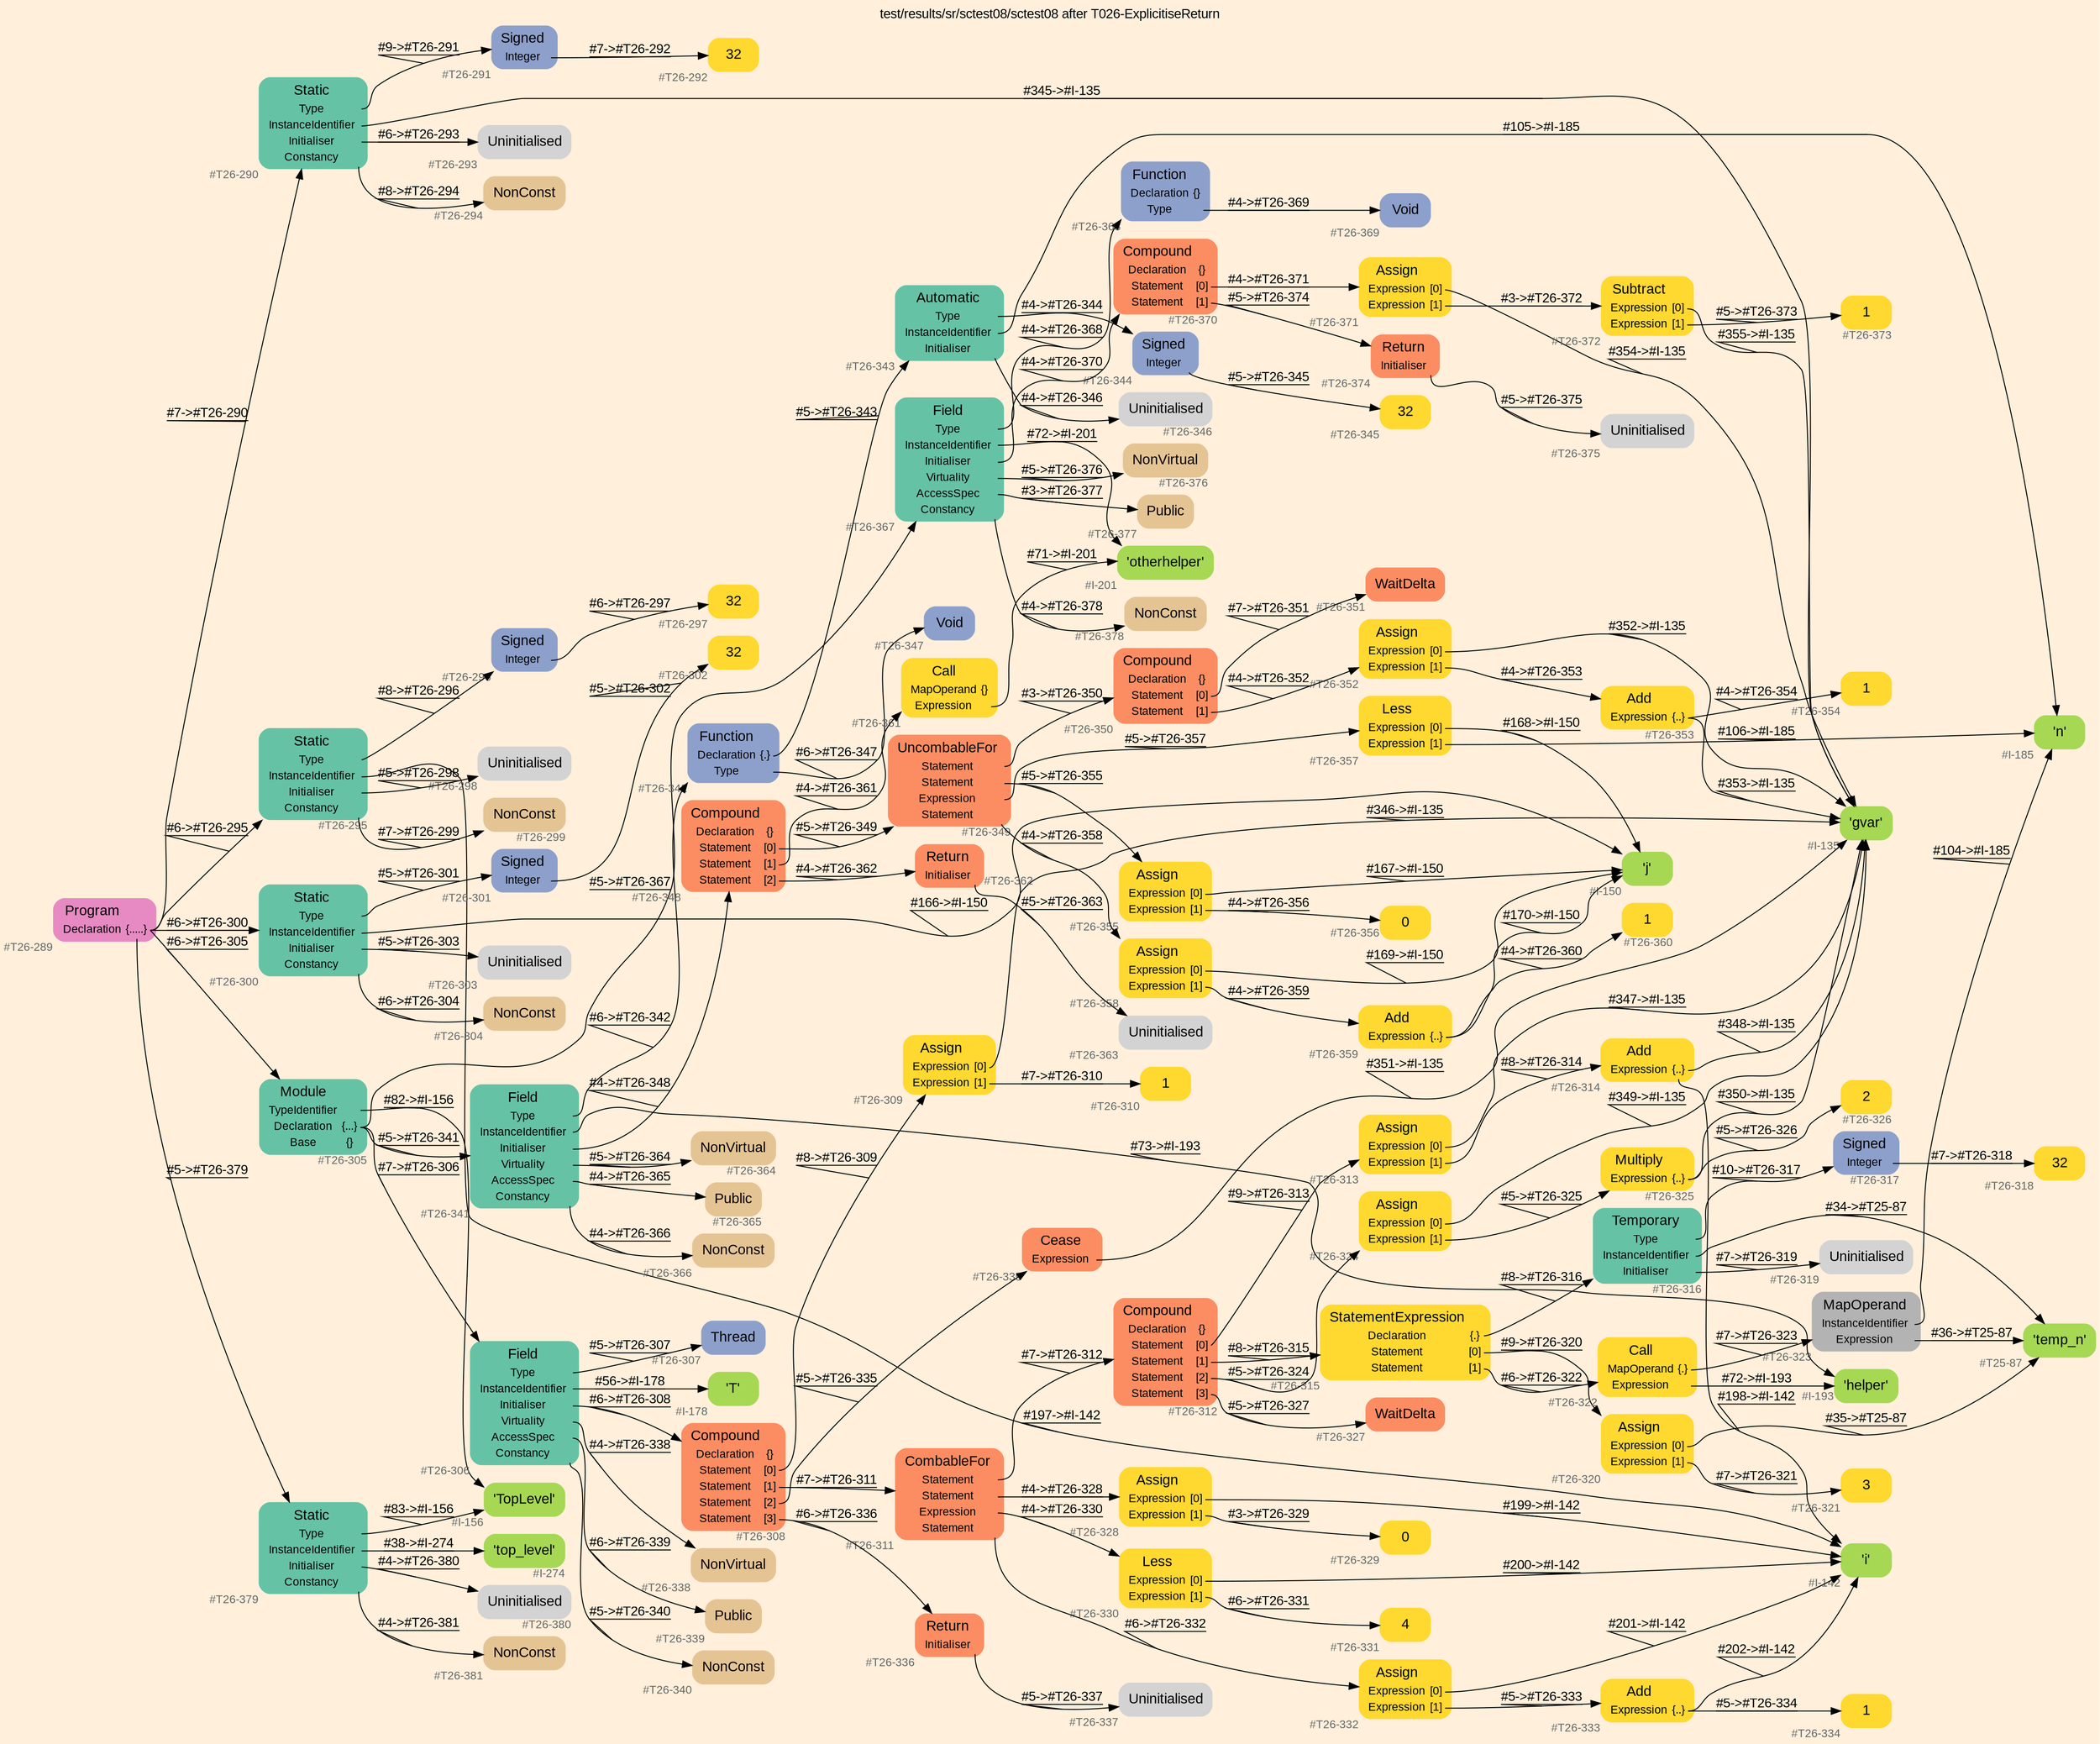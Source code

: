 digraph "test/results/sr/sctest08/sctest08 after T026-ExplicitiseReturn" {
label = "test/results/sr/sctest08/sctest08 after T026-ExplicitiseReturn"
labelloc = t
graph [
    rankdir = "LR"
    ranksep = 0.3
    bgcolor = antiquewhite1
    color = black
    fontcolor = black
    fontname = "Arial"
];
node [
    fontname = "Arial"
];
edge [
    fontname = "Arial"
];

// -------------------- node figure --------------------
// -------- block #T26-289 ----------
"#T26-289" [
    fillcolor = "/set28/4"
    xlabel = "#T26-289"
    fontsize = "12"
    fontcolor = grey40
    shape = "plaintext"
    label = <<TABLE BORDER="0" CELLBORDER="0" CELLSPACING="0">
     <TR><TD><FONT COLOR="black" POINT-SIZE="15">Program</FONT></TD></TR>
     <TR><TD><FONT COLOR="black" POINT-SIZE="12">Declaration</FONT></TD><TD PORT="port0"><FONT COLOR="black" POINT-SIZE="12">{.....}</FONT></TD></TR>
    </TABLE>>
    style = "rounded,filled"
];

// -------- block #T26-290 ----------
"#T26-290" [
    fillcolor = "/set28/1"
    xlabel = "#T26-290"
    fontsize = "12"
    fontcolor = grey40
    shape = "plaintext"
    label = <<TABLE BORDER="0" CELLBORDER="0" CELLSPACING="0">
     <TR><TD><FONT COLOR="black" POINT-SIZE="15">Static</FONT></TD></TR>
     <TR><TD><FONT COLOR="black" POINT-SIZE="12">Type</FONT></TD><TD PORT="port0"></TD></TR>
     <TR><TD><FONT COLOR="black" POINT-SIZE="12">InstanceIdentifier</FONT></TD><TD PORT="port1"></TD></TR>
     <TR><TD><FONT COLOR="black" POINT-SIZE="12">Initialiser</FONT></TD><TD PORT="port2"></TD></TR>
     <TR><TD><FONT COLOR="black" POINT-SIZE="12">Constancy</FONT></TD><TD PORT="port3"></TD></TR>
    </TABLE>>
    style = "rounded,filled"
];

// -------- block #T26-291 ----------
"#T26-291" [
    fillcolor = "/set28/3"
    xlabel = "#T26-291"
    fontsize = "12"
    fontcolor = grey40
    shape = "plaintext"
    label = <<TABLE BORDER="0" CELLBORDER="0" CELLSPACING="0">
     <TR><TD><FONT COLOR="black" POINT-SIZE="15">Signed</FONT></TD></TR>
     <TR><TD><FONT COLOR="black" POINT-SIZE="12">Integer</FONT></TD><TD PORT="port0"></TD></TR>
    </TABLE>>
    style = "rounded,filled"
];

// -------- block #T26-292 ----------
"#T26-292" [
    fillcolor = "/set28/6"
    xlabel = "#T26-292"
    fontsize = "12"
    fontcolor = grey40
    shape = "plaintext"
    label = <<TABLE BORDER="0" CELLBORDER="0" CELLSPACING="0">
     <TR><TD><FONT COLOR="black" POINT-SIZE="15">32</FONT></TD></TR>
    </TABLE>>
    style = "rounded,filled"
];

// -------- block #I-135 ----------
"#I-135" [
    fillcolor = "/set28/5"
    xlabel = "#I-135"
    fontsize = "12"
    fontcolor = grey40
    shape = "plaintext"
    label = <<TABLE BORDER="0" CELLBORDER="0" CELLSPACING="0">
     <TR><TD><FONT COLOR="black" POINT-SIZE="15">'gvar'</FONT></TD></TR>
    </TABLE>>
    style = "rounded,filled"
];

// -------- block #T26-293 ----------
"#T26-293" [
    xlabel = "#T26-293"
    fontsize = "12"
    fontcolor = grey40
    shape = "plaintext"
    label = <<TABLE BORDER="0" CELLBORDER="0" CELLSPACING="0">
     <TR><TD><FONT COLOR="black" POINT-SIZE="15">Uninitialised</FONT></TD></TR>
    </TABLE>>
    style = "rounded,filled"
];

// -------- block #T26-294 ----------
"#T26-294" [
    fillcolor = "/set28/7"
    xlabel = "#T26-294"
    fontsize = "12"
    fontcolor = grey40
    shape = "plaintext"
    label = <<TABLE BORDER="0" CELLBORDER="0" CELLSPACING="0">
     <TR><TD><FONT COLOR="black" POINT-SIZE="15">NonConst</FONT></TD></TR>
    </TABLE>>
    style = "rounded,filled"
];

// -------- block #T26-295 ----------
"#T26-295" [
    fillcolor = "/set28/1"
    xlabel = "#T26-295"
    fontsize = "12"
    fontcolor = grey40
    shape = "plaintext"
    label = <<TABLE BORDER="0" CELLBORDER="0" CELLSPACING="0">
     <TR><TD><FONT COLOR="black" POINT-SIZE="15">Static</FONT></TD></TR>
     <TR><TD><FONT COLOR="black" POINT-SIZE="12">Type</FONT></TD><TD PORT="port0"></TD></TR>
     <TR><TD><FONT COLOR="black" POINT-SIZE="12">InstanceIdentifier</FONT></TD><TD PORT="port1"></TD></TR>
     <TR><TD><FONT COLOR="black" POINT-SIZE="12">Initialiser</FONT></TD><TD PORT="port2"></TD></TR>
     <TR><TD><FONT COLOR="black" POINT-SIZE="12">Constancy</FONT></TD><TD PORT="port3"></TD></TR>
    </TABLE>>
    style = "rounded,filled"
];

// -------- block #T26-296 ----------
"#T26-296" [
    fillcolor = "/set28/3"
    xlabel = "#T26-296"
    fontsize = "12"
    fontcolor = grey40
    shape = "plaintext"
    label = <<TABLE BORDER="0" CELLBORDER="0" CELLSPACING="0">
     <TR><TD><FONT COLOR="black" POINT-SIZE="15">Signed</FONT></TD></TR>
     <TR><TD><FONT COLOR="black" POINT-SIZE="12">Integer</FONT></TD><TD PORT="port0"></TD></TR>
    </TABLE>>
    style = "rounded,filled"
];

// -------- block #T26-297 ----------
"#T26-297" [
    fillcolor = "/set28/6"
    xlabel = "#T26-297"
    fontsize = "12"
    fontcolor = grey40
    shape = "plaintext"
    label = <<TABLE BORDER="0" CELLBORDER="0" CELLSPACING="0">
     <TR><TD><FONT COLOR="black" POINT-SIZE="15">32</FONT></TD></TR>
    </TABLE>>
    style = "rounded,filled"
];

// -------- block #I-142 ----------
"#I-142" [
    fillcolor = "/set28/5"
    xlabel = "#I-142"
    fontsize = "12"
    fontcolor = grey40
    shape = "plaintext"
    label = <<TABLE BORDER="0" CELLBORDER="0" CELLSPACING="0">
     <TR><TD><FONT COLOR="black" POINT-SIZE="15">'i'</FONT></TD></TR>
    </TABLE>>
    style = "rounded,filled"
];

// -------- block #T26-298 ----------
"#T26-298" [
    xlabel = "#T26-298"
    fontsize = "12"
    fontcolor = grey40
    shape = "plaintext"
    label = <<TABLE BORDER="0" CELLBORDER="0" CELLSPACING="0">
     <TR><TD><FONT COLOR="black" POINT-SIZE="15">Uninitialised</FONT></TD></TR>
    </TABLE>>
    style = "rounded,filled"
];

// -------- block #T26-299 ----------
"#T26-299" [
    fillcolor = "/set28/7"
    xlabel = "#T26-299"
    fontsize = "12"
    fontcolor = grey40
    shape = "plaintext"
    label = <<TABLE BORDER="0" CELLBORDER="0" CELLSPACING="0">
     <TR><TD><FONT COLOR="black" POINT-SIZE="15">NonConst</FONT></TD></TR>
    </TABLE>>
    style = "rounded,filled"
];

// -------- block #T26-300 ----------
"#T26-300" [
    fillcolor = "/set28/1"
    xlabel = "#T26-300"
    fontsize = "12"
    fontcolor = grey40
    shape = "plaintext"
    label = <<TABLE BORDER="0" CELLBORDER="0" CELLSPACING="0">
     <TR><TD><FONT COLOR="black" POINT-SIZE="15">Static</FONT></TD></TR>
     <TR><TD><FONT COLOR="black" POINT-SIZE="12">Type</FONT></TD><TD PORT="port0"></TD></TR>
     <TR><TD><FONT COLOR="black" POINT-SIZE="12">InstanceIdentifier</FONT></TD><TD PORT="port1"></TD></TR>
     <TR><TD><FONT COLOR="black" POINT-SIZE="12">Initialiser</FONT></TD><TD PORT="port2"></TD></TR>
     <TR><TD><FONT COLOR="black" POINT-SIZE="12">Constancy</FONT></TD><TD PORT="port3"></TD></TR>
    </TABLE>>
    style = "rounded,filled"
];

// -------- block #T26-301 ----------
"#T26-301" [
    fillcolor = "/set28/3"
    xlabel = "#T26-301"
    fontsize = "12"
    fontcolor = grey40
    shape = "plaintext"
    label = <<TABLE BORDER="0" CELLBORDER="0" CELLSPACING="0">
     <TR><TD><FONT COLOR="black" POINT-SIZE="15">Signed</FONT></TD></TR>
     <TR><TD><FONT COLOR="black" POINT-SIZE="12">Integer</FONT></TD><TD PORT="port0"></TD></TR>
    </TABLE>>
    style = "rounded,filled"
];

// -------- block #T26-302 ----------
"#T26-302" [
    fillcolor = "/set28/6"
    xlabel = "#T26-302"
    fontsize = "12"
    fontcolor = grey40
    shape = "plaintext"
    label = <<TABLE BORDER="0" CELLBORDER="0" CELLSPACING="0">
     <TR><TD><FONT COLOR="black" POINT-SIZE="15">32</FONT></TD></TR>
    </TABLE>>
    style = "rounded,filled"
];

// -------- block #I-150 ----------
"#I-150" [
    fillcolor = "/set28/5"
    xlabel = "#I-150"
    fontsize = "12"
    fontcolor = grey40
    shape = "plaintext"
    label = <<TABLE BORDER="0" CELLBORDER="0" CELLSPACING="0">
     <TR><TD><FONT COLOR="black" POINT-SIZE="15">'j'</FONT></TD></TR>
    </TABLE>>
    style = "rounded,filled"
];

// -------- block #T26-303 ----------
"#T26-303" [
    xlabel = "#T26-303"
    fontsize = "12"
    fontcolor = grey40
    shape = "plaintext"
    label = <<TABLE BORDER="0" CELLBORDER="0" CELLSPACING="0">
     <TR><TD><FONT COLOR="black" POINT-SIZE="15">Uninitialised</FONT></TD></TR>
    </TABLE>>
    style = "rounded,filled"
];

// -------- block #T26-304 ----------
"#T26-304" [
    fillcolor = "/set28/7"
    xlabel = "#T26-304"
    fontsize = "12"
    fontcolor = grey40
    shape = "plaintext"
    label = <<TABLE BORDER="0" CELLBORDER="0" CELLSPACING="0">
     <TR><TD><FONT COLOR="black" POINT-SIZE="15">NonConst</FONT></TD></TR>
    </TABLE>>
    style = "rounded,filled"
];

// -------- block #T26-305 ----------
"#T26-305" [
    fillcolor = "/set28/1"
    xlabel = "#T26-305"
    fontsize = "12"
    fontcolor = grey40
    shape = "plaintext"
    label = <<TABLE BORDER="0" CELLBORDER="0" CELLSPACING="0">
     <TR><TD><FONT COLOR="black" POINT-SIZE="15">Module</FONT></TD></TR>
     <TR><TD><FONT COLOR="black" POINT-SIZE="12">TypeIdentifier</FONT></TD><TD PORT="port0"></TD></TR>
     <TR><TD><FONT COLOR="black" POINT-SIZE="12">Declaration</FONT></TD><TD PORT="port1"><FONT COLOR="black" POINT-SIZE="12">{...}</FONT></TD></TR>
     <TR><TD><FONT COLOR="black" POINT-SIZE="12">Base</FONT></TD><TD PORT="port2"><FONT COLOR="black" POINT-SIZE="12">{}</FONT></TD></TR>
    </TABLE>>
    style = "rounded,filled"
];

// -------- block #I-156 ----------
"#I-156" [
    fillcolor = "/set28/5"
    xlabel = "#I-156"
    fontsize = "12"
    fontcolor = grey40
    shape = "plaintext"
    label = <<TABLE BORDER="0" CELLBORDER="0" CELLSPACING="0">
     <TR><TD><FONT COLOR="black" POINT-SIZE="15">'TopLevel'</FONT></TD></TR>
    </TABLE>>
    style = "rounded,filled"
];

// -------- block #T26-306 ----------
"#T26-306" [
    fillcolor = "/set28/1"
    xlabel = "#T26-306"
    fontsize = "12"
    fontcolor = grey40
    shape = "plaintext"
    label = <<TABLE BORDER="0" CELLBORDER="0" CELLSPACING="0">
     <TR><TD><FONT COLOR="black" POINT-SIZE="15">Field</FONT></TD></TR>
     <TR><TD><FONT COLOR="black" POINT-SIZE="12">Type</FONT></TD><TD PORT="port0"></TD></TR>
     <TR><TD><FONT COLOR="black" POINT-SIZE="12">InstanceIdentifier</FONT></TD><TD PORT="port1"></TD></TR>
     <TR><TD><FONT COLOR="black" POINT-SIZE="12">Initialiser</FONT></TD><TD PORT="port2"></TD></TR>
     <TR><TD><FONT COLOR="black" POINT-SIZE="12">Virtuality</FONT></TD><TD PORT="port3"></TD></TR>
     <TR><TD><FONT COLOR="black" POINT-SIZE="12">AccessSpec</FONT></TD><TD PORT="port4"></TD></TR>
     <TR><TD><FONT COLOR="black" POINT-SIZE="12">Constancy</FONT></TD><TD PORT="port5"></TD></TR>
    </TABLE>>
    style = "rounded,filled"
];

// -------- block #T26-307 ----------
"#T26-307" [
    fillcolor = "/set28/3"
    xlabel = "#T26-307"
    fontsize = "12"
    fontcolor = grey40
    shape = "plaintext"
    label = <<TABLE BORDER="0" CELLBORDER="0" CELLSPACING="0">
     <TR><TD><FONT COLOR="black" POINT-SIZE="15">Thread</FONT></TD></TR>
    </TABLE>>
    style = "rounded,filled"
];

// -------- block #I-178 ----------
"#I-178" [
    fillcolor = "/set28/5"
    xlabel = "#I-178"
    fontsize = "12"
    fontcolor = grey40
    shape = "plaintext"
    label = <<TABLE BORDER="0" CELLBORDER="0" CELLSPACING="0">
     <TR><TD><FONT COLOR="black" POINT-SIZE="15">'T'</FONT></TD></TR>
    </TABLE>>
    style = "rounded,filled"
];

// -------- block #T26-308 ----------
"#T26-308" [
    fillcolor = "/set28/2"
    xlabel = "#T26-308"
    fontsize = "12"
    fontcolor = grey40
    shape = "plaintext"
    label = <<TABLE BORDER="0" CELLBORDER="0" CELLSPACING="0">
     <TR><TD><FONT COLOR="black" POINT-SIZE="15">Compound</FONT></TD></TR>
     <TR><TD><FONT COLOR="black" POINT-SIZE="12">Declaration</FONT></TD><TD PORT="port0"><FONT COLOR="black" POINT-SIZE="12">{}</FONT></TD></TR>
     <TR><TD><FONT COLOR="black" POINT-SIZE="12">Statement</FONT></TD><TD PORT="port1"><FONT COLOR="black" POINT-SIZE="12">[0]</FONT></TD></TR>
     <TR><TD><FONT COLOR="black" POINT-SIZE="12">Statement</FONT></TD><TD PORT="port2"><FONT COLOR="black" POINT-SIZE="12">[1]</FONT></TD></TR>
     <TR><TD><FONT COLOR="black" POINT-SIZE="12">Statement</FONT></TD><TD PORT="port3"><FONT COLOR="black" POINT-SIZE="12">[2]</FONT></TD></TR>
     <TR><TD><FONT COLOR="black" POINT-SIZE="12">Statement</FONT></TD><TD PORT="port4"><FONT COLOR="black" POINT-SIZE="12">[3]</FONT></TD></TR>
    </TABLE>>
    style = "rounded,filled"
];

// -------- block #T26-309 ----------
"#T26-309" [
    fillcolor = "/set28/6"
    xlabel = "#T26-309"
    fontsize = "12"
    fontcolor = grey40
    shape = "plaintext"
    label = <<TABLE BORDER="0" CELLBORDER="0" CELLSPACING="0">
     <TR><TD><FONT COLOR="black" POINT-SIZE="15">Assign</FONT></TD></TR>
     <TR><TD><FONT COLOR="black" POINT-SIZE="12">Expression</FONT></TD><TD PORT="port0"><FONT COLOR="black" POINT-SIZE="12">[0]</FONT></TD></TR>
     <TR><TD><FONT COLOR="black" POINT-SIZE="12">Expression</FONT></TD><TD PORT="port1"><FONT COLOR="black" POINT-SIZE="12">[1]</FONT></TD></TR>
    </TABLE>>
    style = "rounded,filled"
];

// -------- block #T26-310 ----------
"#T26-310" [
    fillcolor = "/set28/6"
    xlabel = "#T26-310"
    fontsize = "12"
    fontcolor = grey40
    shape = "plaintext"
    label = <<TABLE BORDER="0" CELLBORDER="0" CELLSPACING="0">
     <TR><TD><FONT COLOR="black" POINT-SIZE="15">1</FONT></TD></TR>
    </TABLE>>
    style = "rounded,filled"
];

// -------- block #T26-311 ----------
"#T26-311" [
    fillcolor = "/set28/2"
    xlabel = "#T26-311"
    fontsize = "12"
    fontcolor = grey40
    shape = "plaintext"
    label = <<TABLE BORDER="0" CELLBORDER="0" CELLSPACING="0">
     <TR><TD><FONT COLOR="black" POINT-SIZE="15">CombableFor</FONT></TD></TR>
     <TR><TD><FONT COLOR="black" POINT-SIZE="12">Statement</FONT></TD><TD PORT="port0"></TD></TR>
     <TR><TD><FONT COLOR="black" POINT-SIZE="12">Statement</FONT></TD><TD PORT="port1"></TD></TR>
     <TR><TD><FONT COLOR="black" POINT-SIZE="12">Expression</FONT></TD><TD PORT="port2"></TD></TR>
     <TR><TD><FONT COLOR="black" POINT-SIZE="12">Statement</FONT></TD><TD PORT="port3"></TD></TR>
    </TABLE>>
    style = "rounded,filled"
];

// -------- block #T26-312 ----------
"#T26-312" [
    fillcolor = "/set28/2"
    xlabel = "#T26-312"
    fontsize = "12"
    fontcolor = grey40
    shape = "plaintext"
    label = <<TABLE BORDER="0" CELLBORDER="0" CELLSPACING="0">
     <TR><TD><FONT COLOR="black" POINT-SIZE="15">Compound</FONT></TD></TR>
     <TR><TD><FONT COLOR="black" POINT-SIZE="12">Declaration</FONT></TD><TD PORT="port0"><FONT COLOR="black" POINT-SIZE="12">{}</FONT></TD></TR>
     <TR><TD><FONT COLOR="black" POINT-SIZE="12">Statement</FONT></TD><TD PORT="port1"><FONT COLOR="black" POINT-SIZE="12">[0]</FONT></TD></TR>
     <TR><TD><FONT COLOR="black" POINT-SIZE="12">Statement</FONT></TD><TD PORT="port2"><FONT COLOR="black" POINT-SIZE="12">[1]</FONT></TD></TR>
     <TR><TD><FONT COLOR="black" POINT-SIZE="12">Statement</FONT></TD><TD PORT="port3"><FONT COLOR="black" POINT-SIZE="12">[2]</FONT></TD></TR>
     <TR><TD><FONT COLOR="black" POINT-SIZE="12">Statement</FONT></TD><TD PORT="port4"><FONT COLOR="black" POINT-SIZE="12">[3]</FONT></TD></TR>
    </TABLE>>
    style = "rounded,filled"
];

// -------- block #T26-313 ----------
"#T26-313" [
    fillcolor = "/set28/6"
    xlabel = "#T26-313"
    fontsize = "12"
    fontcolor = grey40
    shape = "plaintext"
    label = <<TABLE BORDER="0" CELLBORDER="0" CELLSPACING="0">
     <TR><TD><FONT COLOR="black" POINT-SIZE="15">Assign</FONT></TD></TR>
     <TR><TD><FONT COLOR="black" POINT-SIZE="12">Expression</FONT></TD><TD PORT="port0"><FONT COLOR="black" POINT-SIZE="12">[0]</FONT></TD></TR>
     <TR><TD><FONT COLOR="black" POINT-SIZE="12">Expression</FONT></TD><TD PORT="port1"><FONT COLOR="black" POINT-SIZE="12">[1]</FONT></TD></TR>
    </TABLE>>
    style = "rounded,filled"
];

// -------- block #T26-314 ----------
"#T26-314" [
    fillcolor = "/set28/6"
    xlabel = "#T26-314"
    fontsize = "12"
    fontcolor = grey40
    shape = "plaintext"
    label = <<TABLE BORDER="0" CELLBORDER="0" CELLSPACING="0">
     <TR><TD><FONT COLOR="black" POINT-SIZE="15">Add</FONT></TD></TR>
     <TR><TD><FONT COLOR="black" POINT-SIZE="12">Expression</FONT></TD><TD PORT="port0"><FONT COLOR="black" POINT-SIZE="12">{..}</FONT></TD></TR>
    </TABLE>>
    style = "rounded,filled"
];

// -------- block #T26-315 ----------
"#T26-315" [
    fillcolor = "/set28/6"
    xlabel = "#T26-315"
    fontsize = "12"
    fontcolor = grey40
    shape = "plaintext"
    label = <<TABLE BORDER="0" CELLBORDER="0" CELLSPACING="0">
     <TR><TD><FONT COLOR="black" POINT-SIZE="15">StatementExpression</FONT></TD></TR>
     <TR><TD><FONT COLOR="black" POINT-SIZE="12">Declaration</FONT></TD><TD PORT="port0"><FONT COLOR="black" POINT-SIZE="12">{.}</FONT></TD></TR>
     <TR><TD><FONT COLOR="black" POINT-SIZE="12">Statement</FONT></TD><TD PORT="port1"><FONT COLOR="black" POINT-SIZE="12">[0]</FONT></TD></TR>
     <TR><TD><FONT COLOR="black" POINT-SIZE="12">Statement</FONT></TD><TD PORT="port2"><FONT COLOR="black" POINT-SIZE="12">[1]</FONT></TD></TR>
    </TABLE>>
    style = "rounded,filled"
];

// -------- block #T26-316 ----------
"#T26-316" [
    fillcolor = "/set28/1"
    xlabel = "#T26-316"
    fontsize = "12"
    fontcolor = grey40
    shape = "plaintext"
    label = <<TABLE BORDER="0" CELLBORDER="0" CELLSPACING="0">
     <TR><TD><FONT COLOR="black" POINT-SIZE="15">Temporary</FONT></TD></TR>
     <TR><TD><FONT COLOR="black" POINT-SIZE="12">Type</FONT></TD><TD PORT="port0"></TD></TR>
     <TR><TD><FONT COLOR="black" POINT-SIZE="12">InstanceIdentifier</FONT></TD><TD PORT="port1"></TD></TR>
     <TR><TD><FONT COLOR="black" POINT-SIZE="12">Initialiser</FONT></TD><TD PORT="port2"></TD></TR>
    </TABLE>>
    style = "rounded,filled"
];

// -------- block #T26-317 ----------
"#T26-317" [
    fillcolor = "/set28/3"
    xlabel = "#T26-317"
    fontsize = "12"
    fontcolor = grey40
    shape = "plaintext"
    label = <<TABLE BORDER="0" CELLBORDER="0" CELLSPACING="0">
     <TR><TD><FONT COLOR="black" POINT-SIZE="15">Signed</FONT></TD></TR>
     <TR><TD><FONT COLOR="black" POINT-SIZE="12">Integer</FONT></TD><TD PORT="port0"></TD></TR>
    </TABLE>>
    style = "rounded,filled"
];

// -------- block #T26-318 ----------
"#T26-318" [
    fillcolor = "/set28/6"
    xlabel = "#T26-318"
    fontsize = "12"
    fontcolor = grey40
    shape = "plaintext"
    label = <<TABLE BORDER="0" CELLBORDER="0" CELLSPACING="0">
     <TR><TD><FONT COLOR="black" POINT-SIZE="15">32</FONT></TD></TR>
    </TABLE>>
    style = "rounded,filled"
];

// -------- block #T25-87 ----------
"#T25-87" [
    fillcolor = "/set28/5"
    xlabel = "#T25-87"
    fontsize = "12"
    fontcolor = grey40
    shape = "plaintext"
    label = <<TABLE BORDER="0" CELLBORDER="0" CELLSPACING="0">
     <TR><TD><FONT COLOR="black" POINT-SIZE="15">'temp_n'</FONT></TD></TR>
    </TABLE>>
    style = "rounded,filled"
];

// -------- block #T26-319 ----------
"#T26-319" [
    xlabel = "#T26-319"
    fontsize = "12"
    fontcolor = grey40
    shape = "plaintext"
    label = <<TABLE BORDER="0" CELLBORDER="0" CELLSPACING="0">
     <TR><TD><FONT COLOR="black" POINT-SIZE="15">Uninitialised</FONT></TD></TR>
    </TABLE>>
    style = "rounded,filled"
];

// -------- block #T26-320 ----------
"#T26-320" [
    fillcolor = "/set28/6"
    xlabel = "#T26-320"
    fontsize = "12"
    fontcolor = grey40
    shape = "plaintext"
    label = <<TABLE BORDER="0" CELLBORDER="0" CELLSPACING="0">
     <TR><TD><FONT COLOR="black" POINT-SIZE="15">Assign</FONT></TD></TR>
     <TR><TD><FONT COLOR="black" POINT-SIZE="12">Expression</FONT></TD><TD PORT="port0"><FONT COLOR="black" POINT-SIZE="12">[0]</FONT></TD></TR>
     <TR><TD><FONT COLOR="black" POINT-SIZE="12">Expression</FONT></TD><TD PORT="port1"><FONT COLOR="black" POINT-SIZE="12">[1]</FONT></TD></TR>
    </TABLE>>
    style = "rounded,filled"
];

// -------- block #T26-321 ----------
"#T26-321" [
    fillcolor = "/set28/6"
    xlabel = "#T26-321"
    fontsize = "12"
    fontcolor = grey40
    shape = "plaintext"
    label = <<TABLE BORDER="0" CELLBORDER="0" CELLSPACING="0">
     <TR><TD><FONT COLOR="black" POINT-SIZE="15">3</FONT></TD></TR>
    </TABLE>>
    style = "rounded,filled"
];

// -------- block #T26-322 ----------
"#T26-322" [
    fillcolor = "/set28/6"
    xlabel = "#T26-322"
    fontsize = "12"
    fontcolor = grey40
    shape = "plaintext"
    label = <<TABLE BORDER="0" CELLBORDER="0" CELLSPACING="0">
     <TR><TD><FONT COLOR="black" POINT-SIZE="15">Call</FONT></TD></TR>
     <TR><TD><FONT COLOR="black" POINT-SIZE="12">MapOperand</FONT></TD><TD PORT="port0"><FONT COLOR="black" POINT-SIZE="12">{.}</FONT></TD></TR>
     <TR><TD><FONT COLOR="black" POINT-SIZE="12">Expression</FONT></TD><TD PORT="port1"></TD></TR>
    </TABLE>>
    style = "rounded,filled"
];

// -------- block #T26-323 ----------
"#T26-323" [
    fillcolor = "/set28/8"
    xlabel = "#T26-323"
    fontsize = "12"
    fontcolor = grey40
    shape = "plaintext"
    label = <<TABLE BORDER="0" CELLBORDER="0" CELLSPACING="0">
     <TR><TD><FONT COLOR="black" POINT-SIZE="15">MapOperand</FONT></TD></TR>
     <TR><TD><FONT COLOR="black" POINT-SIZE="12">InstanceIdentifier</FONT></TD><TD PORT="port0"></TD></TR>
     <TR><TD><FONT COLOR="black" POINT-SIZE="12">Expression</FONT></TD><TD PORT="port1"></TD></TR>
    </TABLE>>
    style = "rounded,filled"
];

// -------- block #I-185 ----------
"#I-185" [
    fillcolor = "/set28/5"
    xlabel = "#I-185"
    fontsize = "12"
    fontcolor = grey40
    shape = "plaintext"
    label = <<TABLE BORDER="0" CELLBORDER="0" CELLSPACING="0">
     <TR><TD><FONT COLOR="black" POINT-SIZE="15">'n'</FONT></TD></TR>
    </TABLE>>
    style = "rounded,filled"
];

// -------- block #I-193 ----------
"#I-193" [
    fillcolor = "/set28/5"
    xlabel = "#I-193"
    fontsize = "12"
    fontcolor = grey40
    shape = "plaintext"
    label = <<TABLE BORDER="0" CELLBORDER="0" CELLSPACING="0">
     <TR><TD><FONT COLOR="black" POINT-SIZE="15">'helper'</FONT></TD></TR>
    </TABLE>>
    style = "rounded,filled"
];

// -------- block #T26-324 ----------
"#T26-324" [
    fillcolor = "/set28/6"
    xlabel = "#T26-324"
    fontsize = "12"
    fontcolor = grey40
    shape = "plaintext"
    label = <<TABLE BORDER="0" CELLBORDER="0" CELLSPACING="0">
     <TR><TD><FONT COLOR="black" POINT-SIZE="15">Assign</FONT></TD></TR>
     <TR><TD><FONT COLOR="black" POINT-SIZE="12">Expression</FONT></TD><TD PORT="port0"><FONT COLOR="black" POINT-SIZE="12">[0]</FONT></TD></TR>
     <TR><TD><FONT COLOR="black" POINT-SIZE="12">Expression</FONT></TD><TD PORT="port1"><FONT COLOR="black" POINT-SIZE="12">[1]</FONT></TD></TR>
    </TABLE>>
    style = "rounded,filled"
];

// -------- block #T26-325 ----------
"#T26-325" [
    fillcolor = "/set28/6"
    xlabel = "#T26-325"
    fontsize = "12"
    fontcolor = grey40
    shape = "plaintext"
    label = <<TABLE BORDER="0" CELLBORDER="0" CELLSPACING="0">
     <TR><TD><FONT COLOR="black" POINT-SIZE="15">Multiply</FONT></TD></TR>
     <TR><TD><FONT COLOR="black" POINT-SIZE="12">Expression</FONT></TD><TD PORT="port0"><FONT COLOR="black" POINT-SIZE="12">{..}</FONT></TD></TR>
    </TABLE>>
    style = "rounded,filled"
];

// -------- block #T26-326 ----------
"#T26-326" [
    fillcolor = "/set28/6"
    xlabel = "#T26-326"
    fontsize = "12"
    fontcolor = grey40
    shape = "plaintext"
    label = <<TABLE BORDER="0" CELLBORDER="0" CELLSPACING="0">
     <TR><TD><FONT COLOR="black" POINT-SIZE="15">2</FONT></TD></TR>
    </TABLE>>
    style = "rounded,filled"
];

// -------- block #T26-327 ----------
"#T26-327" [
    fillcolor = "/set28/2"
    xlabel = "#T26-327"
    fontsize = "12"
    fontcolor = grey40
    shape = "plaintext"
    label = <<TABLE BORDER="0" CELLBORDER="0" CELLSPACING="0">
     <TR><TD><FONT COLOR="black" POINT-SIZE="15">WaitDelta</FONT></TD></TR>
    </TABLE>>
    style = "rounded,filled"
];

// -------- block #T26-328 ----------
"#T26-328" [
    fillcolor = "/set28/6"
    xlabel = "#T26-328"
    fontsize = "12"
    fontcolor = grey40
    shape = "plaintext"
    label = <<TABLE BORDER="0" CELLBORDER="0" CELLSPACING="0">
     <TR><TD><FONT COLOR="black" POINT-SIZE="15">Assign</FONT></TD></TR>
     <TR><TD><FONT COLOR="black" POINT-SIZE="12">Expression</FONT></TD><TD PORT="port0"><FONT COLOR="black" POINT-SIZE="12">[0]</FONT></TD></TR>
     <TR><TD><FONT COLOR="black" POINT-SIZE="12">Expression</FONT></TD><TD PORT="port1"><FONT COLOR="black" POINT-SIZE="12">[1]</FONT></TD></TR>
    </TABLE>>
    style = "rounded,filled"
];

// -------- block #T26-329 ----------
"#T26-329" [
    fillcolor = "/set28/6"
    xlabel = "#T26-329"
    fontsize = "12"
    fontcolor = grey40
    shape = "plaintext"
    label = <<TABLE BORDER="0" CELLBORDER="0" CELLSPACING="0">
     <TR><TD><FONT COLOR="black" POINT-SIZE="15">0</FONT></TD></TR>
    </TABLE>>
    style = "rounded,filled"
];

// -------- block #T26-330 ----------
"#T26-330" [
    fillcolor = "/set28/6"
    xlabel = "#T26-330"
    fontsize = "12"
    fontcolor = grey40
    shape = "plaintext"
    label = <<TABLE BORDER="0" CELLBORDER="0" CELLSPACING="0">
     <TR><TD><FONT COLOR="black" POINT-SIZE="15">Less</FONT></TD></TR>
     <TR><TD><FONT COLOR="black" POINT-SIZE="12">Expression</FONT></TD><TD PORT="port0"><FONT COLOR="black" POINT-SIZE="12">[0]</FONT></TD></TR>
     <TR><TD><FONT COLOR="black" POINT-SIZE="12">Expression</FONT></TD><TD PORT="port1"><FONT COLOR="black" POINT-SIZE="12">[1]</FONT></TD></TR>
    </TABLE>>
    style = "rounded,filled"
];

// -------- block #T26-331 ----------
"#T26-331" [
    fillcolor = "/set28/6"
    xlabel = "#T26-331"
    fontsize = "12"
    fontcolor = grey40
    shape = "plaintext"
    label = <<TABLE BORDER="0" CELLBORDER="0" CELLSPACING="0">
     <TR><TD><FONT COLOR="black" POINT-SIZE="15">4</FONT></TD></TR>
    </TABLE>>
    style = "rounded,filled"
];

// -------- block #T26-332 ----------
"#T26-332" [
    fillcolor = "/set28/6"
    xlabel = "#T26-332"
    fontsize = "12"
    fontcolor = grey40
    shape = "plaintext"
    label = <<TABLE BORDER="0" CELLBORDER="0" CELLSPACING="0">
     <TR><TD><FONT COLOR="black" POINT-SIZE="15">Assign</FONT></TD></TR>
     <TR><TD><FONT COLOR="black" POINT-SIZE="12">Expression</FONT></TD><TD PORT="port0"><FONT COLOR="black" POINT-SIZE="12">[0]</FONT></TD></TR>
     <TR><TD><FONT COLOR="black" POINT-SIZE="12">Expression</FONT></TD><TD PORT="port1"><FONT COLOR="black" POINT-SIZE="12">[1]</FONT></TD></TR>
    </TABLE>>
    style = "rounded,filled"
];

// -------- block #T26-333 ----------
"#T26-333" [
    fillcolor = "/set28/6"
    xlabel = "#T26-333"
    fontsize = "12"
    fontcolor = grey40
    shape = "plaintext"
    label = <<TABLE BORDER="0" CELLBORDER="0" CELLSPACING="0">
     <TR><TD><FONT COLOR="black" POINT-SIZE="15">Add</FONT></TD></TR>
     <TR><TD><FONT COLOR="black" POINT-SIZE="12">Expression</FONT></TD><TD PORT="port0"><FONT COLOR="black" POINT-SIZE="12">{..}</FONT></TD></TR>
    </TABLE>>
    style = "rounded,filled"
];

// -------- block #T26-334 ----------
"#T26-334" [
    fillcolor = "/set28/6"
    xlabel = "#T26-334"
    fontsize = "12"
    fontcolor = grey40
    shape = "plaintext"
    label = <<TABLE BORDER="0" CELLBORDER="0" CELLSPACING="0">
     <TR><TD><FONT COLOR="black" POINT-SIZE="15">1</FONT></TD></TR>
    </TABLE>>
    style = "rounded,filled"
];

// -------- block #T26-335 ----------
"#T26-335" [
    fillcolor = "/set28/2"
    xlabel = "#T26-335"
    fontsize = "12"
    fontcolor = grey40
    shape = "plaintext"
    label = <<TABLE BORDER="0" CELLBORDER="0" CELLSPACING="0">
     <TR><TD><FONT COLOR="black" POINT-SIZE="15">Cease</FONT></TD></TR>
     <TR><TD><FONT COLOR="black" POINT-SIZE="12">Expression</FONT></TD><TD PORT="port0"></TD></TR>
    </TABLE>>
    style = "rounded,filled"
];

// -------- block #T26-336 ----------
"#T26-336" [
    fillcolor = "/set28/2"
    xlabel = "#T26-336"
    fontsize = "12"
    fontcolor = grey40
    shape = "plaintext"
    label = <<TABLE BORDER="0" CELLBORDER="0" CELLSPACING="0">
     <TR><TD><FONT COLOR="black" POINT-SIZE="15">Return</FONT></TD></TR>
     <TR><TD><FONT COLOR="black" POINT-SIZE="12">Initialiser</FONT></TD><TD PORT="port0"></TD></TR>
    </TABLE>>
    style = "rounded,filled"
];

// -------- block #T26-337 ----------
"#T26-337" [
    xlabel = "#T26-337"
    fontsize = "12"
    fontcolor = grey40
    shape = "plaintext"
    label = <<TABLE BORDER="0" CELLBORDER="0" CELLSPACING="0">
     <TR><TD><FONT COLOR="black" POINT-SIZE="15">Uninitialised</FONT></TD></TR>
    </TABLE>>
    style = "rounded,filled"
];

// -------- block #T26-338 ----------
"#T26-338" [
    fillcolor = "/set28/7"
    xlabel = "#T26-338"
    fontsize = "12"
    fontcolor = grey40
    shape = "plaintext"
    label = <<TABLE BORDER="0" CELLBORDER="0" CELLSPACING="0">
     <TR><TD><FONT COLOR="black" POINT-SIZE="15">NonVirtual</FONT></TD></TR>
    </TABLE>>
    style = "rounded,filled"
];

// -------- block #T26-339 ----------
"#T26-339" [
    fillcolor = "/set28/7"
    xlabel = "#T26-339"
    fontsize = "12"
    fontcolor = grey40
    shape = "plaintext"
    label = <<TABLE BORDER="0" CELLBORDER="0" CELLSPACING="0">
     <TR><TD><FONT COLOR="black" POINT-SIZE="15">Public</FONT></TD></TR>
    </TABLE>>
    style = "rounded,filled"
];

// -------- block #T26-340 ----------
"#T26-340" [
    fillcolor = "/set28/7"
    xlabel = "#T26-340"
    fontsize = "12"
    fontcolor = grey40
    shape = "plaintext"
    label = <<TABLE BORDER="0" CELLBORDER="0" CELLSPACING="0">
     <TR><TD><FONT COLOR="black" POINT-SIZE="15">NonConst</FONT></TD></TR>
    </TABLE>>
    style = "rounded,filled"
];

// -------- block #T26-341 ----------
"#T26-341" [
    fillcolor = "/set28/1"
    xlabel = "#T26-341"
    fontsize = "12"
    fontcolor = grey40
    shape = "plaintext"
    label = <<TABLE BORDER="0" CELLBORDER="0" CELLSPACING="0">
     <TR><TD><FONT COLOR="black" POINT-SIZE="15">Field</FONT></TD></TR>
     <TR><TD><FONT COLOR="black" POINT-SIZE="12">Type</FONT></TD><TD PORT="port0"></TD></TR>
     <TR><TD><FONT COLOR="black" POINT-SIZE="12">InstanceIdentifier</FONT></TD><TD PORT="port1"></TD></TR>
     <TR><TD><FONT COLOR="black" POINT-SIZE="12">Initialiser</FONT></TD><TD PORT="port2"></TD></TR>
     <TR><TD><FONT COLOR="black" POINT-SIZE="12">Virtuality</FONT></TD><TD PORT="port3"></TD></TR>
     <TR><TD><FONT COLOR="black" POINT-SIZE="12">AccessSpec</FONT></TD><TD PORT="port4"></TD></TR>
     <TR><TD><FONT COLOR="black" POINT-SIZE="12">Constancy</FONT></TD><TD PORT="port5"></TD></TR>
    </TABLE>>
    style = "rounded,filled"
];

// -------- block #T26-342 ----------
"#T26-342" [
    fillcolor = "/set28/3"
    xlabel = "#T26-342"
    fontsize = "12"
    fontcolor = grey40
    shape = "plaintext"
    label = <<TABLE BORDER="0" CELLBORDER="0" CELLSPACING="0">
     <TR><TD><FONT COLOR="black" POINT-SIZE="15">Function</FONT></TD></TR>
     <TR><TD><FONT COLOR="black" POINT-SIZE="12">Declaration</FONT></TD><TD PORT="port0"><FONT COLOR="black" POINT-SIZE="12">{.}</FONT></TD></TR>
     <TR><TD><FONT COLOR="black" POINT-SIZE="12">Type</FONT></TD><TD PORT="port1"></TD></TR>
    </TABLE>>
    style = "rounded,filled"
];

// -------- block #T26-343 ----------
"#T26-343" [
    fillcolor = "/set28/1"
    xlabel = "#T26-343"
    fontsize = "12"
    fontcolor = grey40
    shape = "plaintext"
    label = <<TABLE BORDER="0" CELLBORDER="0" CELLSPACING="0">
     <TR><TD><FONT COLOR="black" POINT-SIZE="15">Automatic</FONT></TD></TR>
     <TR><TD><FONT COLOR="black" POINT-SIZE="12">Type</FONT></TD><TD PORT="port0"></TD></TR>
     <TR><TD><FONT COLOR="black" POINT-SIZE="12">InstanceIdentifier</FONT></TD><TD PORT="port1"></TD></TR>
     <TR><TD><FONT COLOR="black" POINT-SIZE="12">Initialiser</FONT></TD><TD PORT="port2"></TD></TR>
    </TABLE>>
    style = "rounded,filled"
];

// -------- block #T26-344 ----------
"#T26-344" [
    fillcolor = "/set28/3"
    xlabel = "#T26-344"
    fontsize = "12"
    fontcolor = grey40
    shape = "plaintext"
    label = <<TABLE BORDER="0" CELLBORDER="0" CELLSPACING="0">
     <TR><TD><FONT COLOR="black" POINT-SIZE="15">Signed</FONT></TD></TR>
     <TR><TD><FONT COLOR="black" POINT-SIZE="12">Integer</FONT></TD><TD PORT="port0"></TD></TR>
    </TABLE>>
    style = "rounded,filled"
];

// -------- block #T26-345 ----------
"#T26-345" [
    fillcolor = "/set28/6"
    xlabel = "#T26-345"
    fontsize = "12"
    fontcolor = grey40
    shape = "plaintext"
    label = <<TABLE BORDER="0" CELLBORDER="0" CELLSPACING="0">
     <TR><TD><FONT COLOR="black" POINT-SIZE="15">32</FONT></TD></TR>
    </TABLE>>
    style = "rounded,filled"
];

// -------- block #T26-346 ----------
"#T26-346" [
    xlabel = "#T26-346"
    fontsize = "12"
    fontcolor = grey40
    shape = "plaintext"
    label = <<TABLE BORDER="0" CELLBORDER="0" CELLSPACING="0">
     <TR><TD><FONT COLOR="black" POINT-SIZE="15">Uninitialised</FONT></TD></TR>
    </TABLE>>
    style = "rounded,filled"
];

// -------- block #T26-347 ----------
"#T26-347" [
    fillcolor = "/set28/3"
    xlabel = "#T26-347"
    fontsize = "12"
    fontcolor = grey40
    shape = "plaintext"
    label = <<TABLE BORDER="0" CELLBORDER="0" CELLSPACING="0">
     <TR><TD><FONT COLOR="black" POINT-SIZE="15">Void</FONT></TD></TR>
    </TABLE>>
    style = "rounded,filled"
];

// -------- block #T26-348 ----------
"#T26-348" [
    fillcolor = "/set28/2"
    xlabel = "#T26-348"
    fontsize = "12"
    fontcolor = grey40
    shape = "plaintext"
    label = <<TABLE BORDER="0" CELLBORDER="0" CELLSPACING="0">
     <TR><TD><FONT COLOR="black" POINT-SIZE="15">Compound</FONT></TD></TR>
     <TR><TD><FONT COLOR="black" POINT-SIZE="12">Declaration</FONT></TD><TD PORT="port0"><FONT COLOR="black" POINT-SIZE="12">{}</FONT></TD></TR>
     <TR><TD><FONT COLOR="black" POINT-SIZE="12">Statement</FONT></TD><TD PORT="port1"><FONT COLOR="black" POINT-SIZE="12">[0]</FONT></TD></TR>
     <TR><TD><FONT COLOR="black" POINT-SIZE="12">Statement</FONT></TD><TD PORT="port2"><FONT COLOR="black" POINT-SIZE="12">[1]</FONT></TD></TR>
     <TR><TD><FONT COLOR="black" POINT-SIZE="12">Statement</FONT></TD><TD PORT="port3"><FONT COLOR="black" POINT-SIZE="12">[2]</FONT></TD></TR>
    </TABLE>>
    style = "rounded,filled"
];

// -------- block #T26-349 ----------
"#T26-349" [
    fillcolor = "/set28/2"
    xlabel = "#T26-349"
    fontsize = "12"
    fontcolor = grey40
    shape = "plaintext"
    label = <<TABLE BORDER="0" CELLBORDER="0" CELLSPACING="0">
     <TR><TD><FONT COLOR="black" POINT-SIZE="15">UncombableFor</FONT></TD></TR>
     <TR><TD><FONT COLOR="black" POINT-SIZE="12">Statement</FONT></TD><TD PORT="port0"></TD></TR>
     <TR><TD><FONT COLOR="black" POINT-SIZE="12">Statement</FONT></TD><TD PORT="port1"></TD></TR>
     <TR><TD><FONT COLOR="black" POINT-SIZE="12">Expression</FONT></TD><TD PORT="port2"></TD></TR>
     <TR><TD><FONT COLOR="black" POINT-SIZE="12">Statement</FONT></TD><TD PORT="port3"></TD></TR>
    </TABLE>>
    style = "rounded,filled"
];

// -------- block #T26-350 ----------
"#T26-350" [
    fillcolor = "/set28/2"
    xlabel = "#T26-350"
    fontsize = "12"
    fontcolor = grey40
    shape = "plaintext"
    label = <<TABLE BORDER="0" CELLBORDER="0" CELLSPACING="0">
     <TR><TD><FONT COLOR="black" POINT-SIZE="15">Compound</FONT></TD></TR>
     <TR><TD><FONT COLOR="black" POINT-SIZE="12">Declaration</FONT></TD><TD PORT="port0"><FONT COLOR="black" POINT-SIZE="12">{}</FONT></TD></TR>
     <TR><TD><FONT COLOR="black" POINT-SIZE="12">Statement</FONT></TD><TD PORT="port1"><FONT COLOR="black" POINT-SIZE="12">[0]</FONT></TD></TR>
     <TR><TD><FONT COLOR="black" POINT-SIZE="12">Statement</FONT></TD><TD PORT="port2"><FONT COLOR="black" POINT-SIZE="12">[1]</FONT></TD></TR>
    </TABLE>>
    style = "rounded,filled"
];

// -------- block #T26-351 ----------
"#T26-351" [
    fillcolor = "/set28/2"
    xlabel = "#T26-351"
    fontsize = "12"
    fontcolor = grey40
    shape = "plaintext"
    label = <<TABLE BORDER="0" CELLBORDER="0" CELLSPACING="0">
     <TR><TD><FONT COLOR="black" POINT-SIZE="15">WaitDelta</FONT></TD></TR>
    </TABLE>>
    style = "rounded,filled"
];

// -------- block #T26-352 ----------
"#T26-352" [
    fillcolor = "/set28/6"
    xlabel = "#T26-352"
    fontsize = "12"
    fontcolor = grey40
    shape = "plaintext"
    label = <<TABLE BORDER="0" CELLBORDER="0" CELLSPACING="0">
     <TR><TD><FONT COLOR="black" POINT-SIZE="15">Assign</FONT></TD></TR>
     <TR><TD><FONT COLOR="black" POINT-SIZE="12">Expression</FONT></TD><TD PORT="port0"><FONT COLOR="black" POINT-SIZE="12">[0]</FONT></TD></TR>
     <TR><TD><FONT COLOR="black" POINT-SIZE="12">Expression</FONT></TD><TD PORT="port1"><FONT COLOR="black" POINT-SIZE="12">[1]</FONT></TD></TR>
    </TABLE>>
    style = "rounded,filled"
];

// -------- block #T26-353 ----------
"#T26-353" [
    fillcolor = "/set28/6"
    xlabel = "#T26-353"
    fontsize = "12"
    fontcolor = grey40
    shape = "plaintext"
    label = <<TABLE BORDER="0" CELLBORDER="0" CELLSPACING="0">
     <TR><TD><FONT COLOR="black" POINT-SIZE="15">Add</FONT></TD></TR>
     <TR><TD><FONT COLOR="black" POINT-SIZE="12">Expression</FONT></TD><TD PORT="port0"><FONT COLOR="black" POINT-SIZE="12">{..}</FONT></TD></TR>
    </TABLE>>
    style = "rounded,filled"
];

// -------- block #T26-354 ----------
"#T26-354" [
    fillcolor = "/set28/6"
    xlabel = "#T26-354"
    fontsize = "12"
    fontcolor = grey40
    shape = "plaintext"
    label = <<TABLE BORDER="0" CELLBORDER="0" CELLSPACING="0">
     <TR><TD><FONT COLOR="black" POINT-SIZE="15">1</FONT></TD></TR>
    </TABLE>>
    style = "rounded,filled"
];

// -------- block #T26-355 ----------
"#T26-355" [
    fillcolor = "/set28/6"
    xlabel = "#T26-355"
    fontsize = "12"
    fontcolor = grey40
    shape = "plaintext"
    label = <<TABLE BORDER="0" CELLBORDER="0" CELLSPACING="0">
     <TR><TD><FONT COLOR="black" POINT-SIZE="15">Assign</FONT></TD></TR>
     <TR><TD><FONT COLOR="black" POINT-SIZE="12">Expression</FONT></TD><TD PORT="port0"><FONT COLOR="black" POINT-SIZE="12">[0]</FONT></TD></TR>
     <TR><TD><FONT COLOR="black" POINT-SIZE="12">Expression</FONT></TD><TD PORT="port1"><FONT COLOR="black" POINT-SIZE="12">[1]</FONT></TD></TR>
    </TABLE>>
    style = "rounded,filled"
];

// -------- block #T26-356 ----------
"#T26-356" [
    fillcolor = "/set28/6"
    xlabel = "#T26-356"
    fontsize = "12"
    fontcolor = grey40
    shape = "plaintext"
    label = <<TABLE BORDER="0" CELLBORDER="0" CELLSPACING="0">
     <TR><TD><FONT COLOR="black" POINT-SIZE="15">0</FONT></TD></TR>
    </TABLE>>
    style = "rounded,filled"
];

// -------- block #T26-357 ----------
"#T26-357" [
    fillcolor = "/set28/6"
    xlabel = "#T26-357"
    fontsize = "12"
    fontcolor = grey40
    shape = "plaintext"
    label = <<TABLE BORDER="0" CELLBORDER="0" CELLSPACING="0">
     <TR><TD><FONT COLOR="black" POINT-SIZE="15">Less</FONT></TD></TR>
     <TR><TD><FONT COLOR="black" POINT-SIZE="12">Expression</FONT></TD><TD PORT="port0"><FONT COLOR="black" POINT-SIZE="12">[0]</FONT></TD></TR>
     <TR><TD><FONT COLOR="black" POINT-SIZE="12">Expression</FONT></TD><TD PORT="port1"><FONT COLOR="black" POINT-SIZE="12">[1]</FONT></TD></TR>
    </TABLE>>
    style = "rounded,filled"
];

// -------- block #T26-358 ----------
"#T26-358" [
    fillcolor = "/set28/6"
    xlabel = "#T26-358"
    fontsize = "12"
    fontcolor = grey40
    shape = "plaintext"
    label = <<TABLE BORDER="0" CELLBORDER="0" CELLSPACING="0">
     <TR><TD><FONT COLOR="black" POINT-SIZE="15">Assign</FONT></TD></TR>
     <TR><TD><FONT COLOR="black" POINT-SIZE="12">Expression</FONT></TD><TD PORT="port0"><FONT COLOR="black" POINT-SIZE="12">[0]</FONT></TD></TR>
     <TR><TD><FONT COLOR="black" POINT-SIZE="12">Expression</FONT></TD><TD PORT="port1"><FONT COLOR="black" POINT-SIZE="12">[1]</FONT></TD></TR>
    </TABLE>>
    style = "rounded,filled"
];

// -------- block #T26-359 ----------
"#T26-359" [
    fillcolor = "/set28/6"
    xlabel = "#T26-359"
    fontsize = "12"
    fontcolor = grey40
    shape = "plaintext"
    label = <<TABLE BORDER="0" CELLBORDER="0" CELLSPACING="0">
     <TR><TD><FONT COLOR="black" POINT-SIZE="15">Add</FONT></TD></TR>
     <TR><TD><FONT COLOR="black" POINT-SIZE="12">Expression</FONT></TD><TD PORT="port0"><FONT COLOR="black" POINT-SIZE="12">{..}</FONT></TD></TR>
    </TABLE>>
    style = "rounded,filled"
];

// -------- block #T26-360 ----------
"#T26-360" [
    fillcolor = "/set28/6"
    xlabel = "#T26-360"
    fontsize = "12"
    fontcolor = grey40
    shape = "plaintext"
    label = <<TABLE BORDER="0" CELLBORDER="0" CELLSPACING="0">
     <TR><TD><FONT COLOR="black" POINT-SIZE="15">1</FONT></TD></TR>
    </TABLE>>
    style = "rounded,filled"
];

// -------- block #T26-361 ----------
"#T26-361" [
    fillcolor = "/set28/6"
    xlabel = "#T26-361"
    fontsize = "12"
    fontcolor = grey40
    shape = "plaintext"
    label = <<TABLE BORDER="0" CELLBORDER="0" CELLSPACING="0">
     <TR><TD><FONT COLOR="black" POINT-SIZE="15">Call</FONT></TD></TR>
     <TR><TD><FONT COLOR="black" POINT-SIZE="12">MapOperand</FONT></TD><TD PORT="port0"><FONT COLOR="black" POINT-SIZE="12">{}</FONT></TD></TR>
     <TR><TD><FONT COLOR="black" POINT-SIZE="12">Expression</FONT></TD><TD PORT="port1"></TD></TR>
    </TABLE>>
    style = "rounded,filled"
];

// -------- block #I-201 ----------
"#I-201" [
    fillcolor = "/set28/5"
    xlabel = "#I-201"
    fontsize = "12"
    fontcolor = grey40
    shape = "plaintext"
    label = <<TABLE BORDER="0" CELLBORDER="0" CELLSPACING="0">
     <TR><TD><FONT COLOR="black" POINT-SIZE="15">'otherhelper'</FONT></TD></TR>
    </TABLE>>
    style = "rounded,filled"
];

// -------- block #T26-362 ----------
"#T26-362" [
    fillcolor = "/set28/2"
    xlabel = "#T26-362"
    fontsize = "12"
    fontcolor = grey40
    shape = "plaintext"
    label = <<TABLE BORDER="0" CELLBORDER="0" CELLSPACING="0">
     <TR><TD><FONT COLOR="black" POINT-SIZE="15">Return</FONT></TD></TR>
     <TR><TD><FONT COLOR="black" POINT-SIZE="12">Initialiser</FONT></TD><TD PORT="port0"></TD></TR>
    </TABLE>>
    style = "rounded,filled"
];

// -------- block #T26-363 ----------
"#T26-363" [
    xlabel = "#T26-363"
    fontsize = "12"
    fontcolor = grey40
    shape = "plaintext"
    label = <<TABLE BORDER="0" CELLBORDER="0" CELLSPACING="0">
     <TR><TD><FONT COLOR="black" POINT-SIZE="15">Uninitialised</FONT></TD></TR>
    </TABLE>>
    style = "rounded,filled"
];

// -------- block #T26-364 ----------
"#T26-364" [
    fillcolor = "/set28/7"
    xlabel = "#T26-364"
    fontsize = "12"
    fontcolor = grey40
    shape = "plaintext"
    label = <<TABLE BORDER="0" CELLBORDER="0" CELLSPACING="0">
     <TR><TD><FONT COLOR="black" POINT-SIZE="15">NonVirtual</FONT></TD></TR>
    </TABLE>>
    style = "rounded,filled"
];

// -------- block #T26-365 ----------
"#T26-365" [
    fillcolor = "/set28/7"
    xlabel = "#T26-365"
    fontsize = "12"
    fontcolor = grey40
    shape = "plaintext"
    label = <<TABLE BORDER="0" CELLBORDER="0" CELLSPACING="0">
     <TR><TD><FONT COLOR="black" POINT-SIZE="15">Public</FONT></TD></TR>
    </TABLE>>
    style = "rounded,filled"
];

// -------- block #T26-366 ----------
"#T26-366" [
    fillcolor = "/set28/7"
    xlabel = "#T26-366"
    fontsize = "12"
    fontcolor = grey40
    shape = "plaintext"
    label = <<TABLE BORDER="0" CELLBORDER="0" CELLSPACING="0">
     <TR><TD><FONT COLOR="black" POINT-SIZE="15">NonConst</FONT></TD></TR>
    </TABLE>>
    style = "rounded,filled"
];

// -------- block #T26-367 ----------
"#T26-367" [
    fillcolor = "/set28/1"
    xlabel = "#T26-367"
    fontsize = "12"
    fontcolor = grey40
    shape = "plaintext"
    label = <<TABLE BORDER="0" CELLBORDER="0" CELLSPACING="0">
     <TR><TD><FONT COLOR="black" POINT-SIZE="15">Field</FONT></TD></TR>
     <TR><TD><FONT COLOR="black" POINT-SIZE="12">Type</FONT></TD><TD PORT="port0"></TD></TR>
     <TR><TD><FONT COLOR="black" POINT-SIZE="12">InstanceIdentifier</FONT></TD><TD PORT="port1"></TD></TR>
     <TR><TD><FONT COLOR="black" POINT-SIZE="12">Initialiser</FONT></TD><TD PORT="port2"></TD></TR>
     <TR><TD><FONT COLOR="black" POINT-SIZE="12">Virtuality</FONT></TD><TD PORT="port3"></TD></TR>
     <TR><TD><FONT COLOR="black" POINT-SIZE="12">AccessSpec</FONT></TD><TD PORT="port4"></TD></TR>
     <TR><TD><FONT COLOR="black" POINT-SIZE="12">Constancy</FONT></TD><TD PORT="port5"></TD></TR>
    </TABLE>>
    style = "rounded,filled"
];

// -------- block #T26-368 ----------
"#T26-368" [
    fillcolor = "/set28/3"
    xlabel = "#T26-368"
    fontsize = "12"
    fontcolor = grey40
    shape = "plaintext"
    label = <<TABLE BORDER="0" CELLBORDER="0" CELLSPACING="0">
     <TR><TD><FONT COLOR="black" POINT-SIZE="15">Function</FONT></TD></TR>
     <TR><TD><FONT COLOR="black" POINT-SIZE="12">Declaration</FONT></TD><TD PORT="port0"><FONT COLOR="black" POINT-SIZE="12">{}</FONT></TD></TR>
     <TR><TD><FONT COLOR="black" POINT-SIZE="12">Type</FONT></TD><TD PORT="port1"></TD></TR>
    </TABLE>>
    style = "rounded,filled"
];

// -------- block #T26-369 ----------
"#T26-369" [
    fillcolor = "/set28/3"
    xlabel = "#T26-369"
    fontsize = "12"
    fontcolor = grey40
    shape = "plaintext"
    label = <<TABLE BORDER="0" CELLBORDER="0" CELLSPACING="0">
     <TR><TD><FONT COLOR="black" POINT-SIZE="15">Void</FONT></TD></TR>
    </TABLE>>
    style = "rounded,filled"
];

// -------- block #T26-370 ----------
"#T26-370" [
    fillcolor = "/set28/2"
    xlabel = "#T26-370"
    fontsize = "12"
    fontcolor = grey40
    shape = "plaintext"
    label = <<TABLE BORDER="0" CELLBORDER="0" CELLSPACING="0">
     <TR><TD><FONT COLOR="black" POINT-SIZE="15">Compound</FONT></TD></TR>
     <TR><TD><FONT COLOR="black" POINT-SIZE="12">Declaration</FONT></TD><TD PORT="port0"><FONT COLOR="black" POINT-SIZE="12">{}</FONT></TD></TR>
     <TR><TD><FONT COLOR="black" POINT-SIZE="12">Statement</FONT></TD><TD PORT="port1"><FONT COLOR="black" POINT-SIZE="12">[0]</FONT></TD></TR>
     <TR><TD><FONT COLOR="black" POINT-SIZE="12">Statement</FONT></TD><TD PORT="port2"><FONT COLOR="black" POINT-SIZE="12">[1]</FONT></TD></TR>
    </TABLE>>
    style = "rounded,filled"
];

// -------- block #T26-371 ----------
"#T26-371" [
    fillcolor = "/set28/6"
    xlabel = "#T26-371"
    fontsize = "12"
    fontcolor = grey40
    shape = "plaintext"
    label = <<TABLE BORDER="0" CELLBORDER="0" CELLSPACING="0">
     <TR><TD><FONT COLOR="black" POINT-SIZE="15">Assign</FONT></TD></TR>
     <TR><TD><FONT COLOR="black" POINT-SIZE="12">Expression</FONT></TD><TD PORT="port0"><FONT COLOR="black" POINT-SIZE="12">[0]</FONT></TD></TR>
     <TR><TD><FONT COLOR="black" POINT-SIZE="12">Expression</FONT></TD><TD PORT="port1"><FONT COLOR="black" POINT-SIZE="12">[1]</FONT></TD></TR>
    </TABLE>>
    style = "rounded,filled"
];

// -------- block #T26-372 ----------
"#T26-372" [
    fillcolor = "/set28/6"
    xlabel = "#T26-372"
    fontsize = "12"
    fontcolor = grey40
    shape = "plaintext"
    label = <<TABLE BORDER="0" CELLBORDER="0" CELLSPACING="0">
     <TR><TD><FONT COLOR="black" POINT-SIZE="15">Subtract</FONT></TD></TR>
     <TR><TD><FONT COLOR="black" POINT-SIZE="12">Expression</FONT></TD><TD PORT="port0"><FONT COLOR="black" POINT-SIZE="12">[0]</FONT></TD></TR>
     <TR><TD><FONT COLOR="black" POINT-SIZE="12">Expression</FONT></TD><TD PORT="port1"><FONT COLOR="black" POINT-SIZE="12">[1]</FONT></TD></TR>
    </TABLE>>
    style = "rounded,filled"
];

// -------- block #T26-373 ----------
"#T26-373" [
    fillcolor = "/set28/6"
    xlabel = "#T26-373"
    fontsize = "12"
    fontcolor = grey40
    shape = "plaintext"
    label = <<TABLE BORDER="0" CELLBORDER="0" CELLSPACING="0">
     <TR><TD><FONT COLOR="black" POINT-SIZE="15">1</FONT></TD></TR>
    </TABLE>>
    style = "rounded,filled"
];

// -------- block #T26-374 ----------
"#T26-374" [
    fillcolor = "/set28/2"
    xlabel = "#T26-374"
    fontsize = "12"
    fontcolor = grey40
    shape = "plaintext"
    label = <<TABLE BORDER="0" CELLBORDER="0" CELLSPACING="0">
     <TR><TD><FONT COLOR="black" POINT-SIZE="15">Return</FONT></TD></TR>
     <TR><TD><FONT COLOR="black" POINT-SIZE="12">Initialiser</FONT></TD><TD PORT="port0"></TD></TR>
    </TABLE>>
    style = "rounded,filled"
];

// -------- block #T26-375 ----------
"#T26-375" [
    xlabel = "#T26-375"
    fontsize = "12"
    fontcolor = grey40
    shape = "plaintext"
    label = <<TABLE BORDER="0" CELLBORDER="0" CELLSPACING="0">
     <TR><TD><FONT COLOR="black" POINT-SIZE="15">Uninitialised</FONT></TD></TR>
    </TABLE>>
    style = "rounded,filled"
];

// -------- block #T26-376 ----------
"#T26-376" [
    fillcolor = "/set28/7"
    xlabel = "#T26-376"
    fontsize = "12"
    fontcolor = grey40
    shape = "plaintext"
    label = <<TABLE BORDER="0" CELLBORDER="0" CELLSPACING="0">
     <TR><TD><FONT COLOR="black" POINT-SIZE="15">NonVirtual</FONT></TD></TR>
    </TABLE>>
    style = "rounded,filled"
];

// -------- block #T26-377 ----------
"#T26-377" [
    fillcolor = "/set28/7"
    xlabel = "#T26-377"
    fontsize = "12"
    fontcolor = grey40
    shape = "plaintext"
    label = <<TABLE BORDER="0" CELLBORDER="0" CELLSPACING="0">
     <TR><TD><FONT COLOR="black" POINT-SIZE="15">Public</FONT></TD></TR>
    </TABLE>>
    style = "rounded,filled"
];

// -------- block #T26-378 ----------
"#T26-378" [
    fillcolor = "/set28/7"
    xlabel = "#T26-378"
    fontsize = "12"
    fontcolor = grey40
    shape = "plaintext"
    label = <<TABLE BORDER="0" CELLBORDER="0" CELLSPACING="0">
     <TR><TD><FONT COLOR="black" POINT-SIZE="15">NonConst</FONT></TD></TR>
    </TABLE>>
    style = "rounded,filled"
];

// -------- block #T26-379 ----------
"#T26-379" [
    fillcolor = "/set28/1"
    xlabel = "#T26-379"
    fontsize = "12"
    fontcolor = grey40
    shape = "plaintext"
    label = <<TABLE BORDER="0" CELLBORDER="0" CELLSPACING="0">
     <TR><TD><FONT COLOR="black" POINT-SIZE="15">Static</FONT></TD></TR>
     <TR><TD><FONT COLOR="black" POINT-SIZE="12">Type</FONT></TD><TD PORT="port0"></TD></TR>
     <TR><TD><FONT COLOR="black" POINT-SIZE="12">InstanceIdentifier</FONT></TD><TD PORT="port1"></TD></TR>
     <TR><TD><FONT COLOR="black" POINT-SIZE="12">Initialiser</FONT></TD><TD PORT="port2"></TD></TR>
     <TR><TD><FONT COLOR="black" POINT-SIZE="12">Constancy</FONT></TD><TD PORT="port3"></TD></TR>
    </TABLE>>
    style = "rounded,filled"
];

// -------- block #I-274 ----------
"#I-274" [
    fillcolor = "/set28/5"
    xlabel = "#I-274"
    fontsize = "12"
    fontcolor = grey40
    shape = "plaintext"
    label = <<TABLE BORDER="0" CELLBORDER="0" CELLSPACING="0">
     <TR><TD><FONT COLOR="black" POINT-SIZE="15">'top_level'</FONT></TD></TR>
    </TABLE>>
    style = "rounded,filled"
];

// -------- block #T26-380 ----------
"#T26-380" [
    xlabel = "#T26-380"
    fontsize = "12"
    fontcolor = grey40
    shape = "plaintext"
    label = <<TABLE BORDER="0" CELLBORDER="0" CELLSPACING="0">
     <TR><TD><FONT COLOR="black" POINT-SIZE="15">Uninitialised</FONT></TD></TR>
    </TABLE>>
    style = "rounded,filled"
];

// -------- block #T26-381 ----------
"#T26-381" [
    fillcolor = "/set28/7"
    xlabel = "#T26-381"
    fontsize = "12"
    fontcolor = grey40
    shape = "plaintext"
    label = <<TABLE BORDER="0" CELLBORDER="0" CELLSPACING="0">
     <TR><TD><FONT COLOR="black" POINT-SIZE="15">NonConst</FONT></TD></TR>
    </TABLE>>
    style = "rounded,filled"
];

"#T26-289":port0 -> "#T26-290" [
    label = "#7-&gt;#T26-290"
    decorate = true
    color = black
    fontcolor = black
];

"#T26-289":port0 -> "#T26-295" [
    label = "#6-&gt;#T26-295"
    decorate = true
    color = black
    fontcolor = black
];

"#T26-289":port0 -> "#T26-300" [
    label = "#6-&gt;#T26-300"
    decorate = true
    color = black
    fontcolor = black
];

"#T26-289":port0 -> "#T26-305" [
    label = "#6-&gt;#T26-305"
    decorate = true
    color = black
    fontcolor = black
];

"#T26-289":port0 -> "#T26-379" [
    label = "#5-&gt;#T26-379"
    decorate = true
    color = black
    fontcolor = black
];

"#T26-290":port0 -> "#T26-291" [
    label = "#9-&gt;#T26-291"
    decorate = true
    color = black
    fontcolor = black
];

"#T26-290":port1 -> "#I-135" [
    label = "#345-&gt;#I-135"
    decorate = true
    color = black
    fontcolor = black
];

"#T26-290":port2 -> "#T26-293" [
    label = "#6-&gt;#T26-293"
    decorate = true
    color = black
    fontcolor = black
];

"#T26-290":port3 -> "#T26-294" [
    label = "#8-&gt;#T26-294"
    decorate = true
    color = black
    fontcolor = black
];

"#T26-291":port0 -> "#T26-292" [
    label = "#7-&gt;#T26-292"
    decorate = true
    color = black
    fontcolor = black
];

"#T26-295":port0 -> "#T26-296" [
    label = "#8-&gt;#T26-296"
    decorate = true
    color = black
    fontcolor = black
];

"#T26-295":port1 -> "#I-142" [
    label = "#197-&gt;#I-142"
    decorate = true
    color = black
    fontcolor = black
];

"#T26-295":port2 -> "#T26-298" [
    label = "#5-&gt;#T26-298"
    decorate = true
    color = black
    fontcolor = black
];

"#T26-295":port3 -> "#T26-299" [
    label = "#7-&gt;#T26-299"
    decorate = true
    color = black
    fontcolor = black
];

"#T26-296":port0 -> "#T26-297" [
    label = "#6-&gt;#T26-297"
    decorate = true
    color = black
    fontcolor = black
];

"#T26-300":port0 -> "#T26-301" [
    label = "#5-&gt;#T26-301"
    decorate = true
    color = black
    fontcolor = black
];

"#T26-300":port1 -> "#I-150" [
    label = "#166-&gt;#I-150"
    decorate = true
    color = black
    fontcolor = black
];

"#T26-300":port2 -> "#T26-303" [
    label = "#5-&gt;#T26-303"
    decorate = true
    color = black
    fontcolor = black
];

"#T26-300":port3 -> "#T26-304" [
    label = "#6-&gt;#T26-304"
    decorate = true
    color = black
    fontcolor = black
];

"#T26-301":port0 -> "#T26-302" [
    label = "#5-&gt;#T26-302"
    decorate = true
    color = black
    fontcolor = black
];

"#T26-305":port0 -> "#I-156" [
    label = "#82-&gt;#I-156"
    decorate = true
    color = black
    fontcolor = black
];

"#T26-305":port1 -> "#T26-306" [
    label = "#7-&gt;#T26-306"
    decorate = true
    color = black
    fontcolor = black
];

"#T26-305":port1 -> "#T26-341" [
    label = "#5-&gt;#T26-341"
    decorate = true
    color = black
    fontcolor = black
];

"#T26-305":port1 -> "#T26-367" [
    label = "#5-&gt;#T26-367"
    decorate = true
    color = black
    fontcolor = black
];

"#T26-306":port0 -> "#T26-307" [
    label = "#5-&gt;#T26-307"
    decorate = true
    color = black
    fontcolor = black
];

"#T26-306":port1 -> "#I-178" [
    label = "#56-&gt;#I-178"
    decorate = true
    color = black
    fontcolor = black
];

"#T26-306":port2 -> "#T26-308" [
    label = "#6-&gt;#T26-308"
    decorate = true
    color = black
    fontcolor = black
];

"#T26-306":port3 -> "#T26-338" [
    label = "#4-&gt;#T26-338"
    decorate = true
    color = black
    fontcolor = black
];

"#T26-306":port4 -> "#T26-339" [
    label = "#6-&gt;#T26-339"
    decorate = true
    color = black
    fontcolor = black
];

"#T26-306":port5 -> "#T26-340" [
    label = "#5-&gt;#T26-340"
    decorate = true
    color = black
    fontcolor = black
];

"#T26-308":port1 -> "#T26-309" [
    label = "#8-&gt;#T26-309"
    decorate = true
    color = black
    fontcolor = black
];

"#T26-308":port2 -> "#T26-311" [
    label = "#7-&gt;#T26-311"
    decorate = true
    color = black
    fontcolor = black
];

"#T26-308":port3 -> "#T26-335" [
    label = "#5-&gt;#T26-335"
    decorate = true
    color = black
    fontcolor = black
];

"#T26-308":port4 -> "#T26-336" [
    label = "#6-&gt;#T26-336"
    decorate = true
    color = black
    fontcolor = black
];

"#T26-309":port0 -> "#I-135" [
    label = "#346-&gt;#I-135"
    decorate = true
    color = black
    fontcolor = black
];

"#T26-309":port1 -> "#T26-310" [
    label = "#7-&gt;#T26-310"
    decorate = true
    color = black
    fontcolor = black
];

"#T26-311":port0 -> "#T26-312" [
    label = "#7-&gt;#T26-312"
    decorate = true
    color = black
    fontcolor = black
];

"#T26-311":port1 -> "#T26-328" [
    label = "#4-&gt;#T26-328"
    decorate = true
    color = black
    fontcolor = black
];

"#T26-311":port2 -> "#T26-330" [
    label = "#4-&gt;#T26-330"
    decorate = true
    color = black
    fontcolor = black
];

"#T26-311":port3 -> "#T26-332" [
    label = "#6-&gt;#T26-332"
    decorate = true
    color = black
    fontcolor = black
];

"#T26-312":port1 -> "#T26-313" [
    label = "#9-&gt;#T26-313"
    decorate = true
    color = black
    fontcolor = black
];

"#T26-312":port2 -> "#T26-315" [
    label = "#8-&gt;#T26-315"
    decorate = true
    color = black
    fontcolor = black
];

"#T26-312":port3 -> "#T26-324" [
    label = "#5-&gt;#T26-324"
    decorate = true
    color = black
    fontcolor = black
];

"#T26-312":port4 -> "#T26-327" [
    label = "#5-&gt;#T26-327"
    decorate = true
    color = black
    fontcolor = black
];

"#T26-313":port0 -> "#I-135" [
    label = "#347-&gt;#I-135"
    decorate = true
    color = black
    fontcolor = black
];

"#T26-313":port1 -> "#T26-314" [
    label = "#8-&gt;#T26-314"
    decorate = true
    color = black
    fontcolor = black
];

"#T26-314":port0 -> "#I-135" [
    label = "#348-&gt;#I-135"
    decorate = true
    color = black
    fontcolor = black
];

"#T26-314":port0 -> "#I-142" [
    label = "#198-&gt;#I-142"
    decorate = true
    color = black
    fontcolor = black
];

"#T26-315":port0 -> "#T26-316" [
    label = "#8-&gt;#T26-316"
    decorate = true
    color = black
    fontcolor = black
];

"#T26-315":port1 -> "#T26-320" [
    label = "#9-&gt;#T26-320"
    decorate = true
    color = black
    fontcolor = black
];

"#T26-315":port2 -> "#T26-322" [
    label = "#6-&gt;#T26-322"
    decorate = true
    color = black
    fontcolor = black
];

"#T26-316":port0 -> "#T26-317" [
    label = "#10-&gt;#T26-317"
    decorate = true
    color = black
    fontcolor = black
];

"#T26-316":port1 -> "#T25-87" [
    label = "#34-&gt;#T25-87"
    decorate = true
    color = black
    fontcolor = black
];

"#T26-316":port2 -> "#T26-319" [
    label = "#7-&gt;#T26-319"
    decorate = true
    color = black
    fontcolor = black
];

"#T26-317":port0 -> "#T26-318" [
    label = "#7-&gt;#T26-318"
    decorate = true
    color = black
    fontcolor = black
];

"#T26-320":port0 -> "#T25-87" [
    label = "#35-&gt;#T25-87"
    decorate = true
    color = black
    fontcolor = black
];

"#T26-320":port1 -> "#T26-321" [
    label = "#7-&gt;#T26-321"
    decorate = true
    color = black
    fontcolor = black
];

"#T26-322":port0 -> "#T26-323" [
    label = "#7-&gt;#T26-323"
    decorate = true
    color = black
    fontcolor = black
];

"#T26-322":port1 -> "#I-193" [
    label = "#72-&gt;#I-193"
    decorate = true
    color = black
    fontcolor = black
];

"#T26-323":port0 -> "#I-185" [
    label = "#104-&gt;#I-185"
    decorate = true
    color = black
    fontcolor = black
];

"#T26-323":port1 -> "#T25-87" [
    label = "#36-&gt;#T25-87"
    decorate = true
    color = black
    fontcolor = black
];

"#T26-324":port0 -> "#I-135" [
    label = "#349-&gt;#I-135"
    decorate = true
    color = black
    fontcolor = black
];

"#T26-324":port1 -> "#T26-325" [
    label = "#5-&gt;#T26-325"
    decorate = true
    color = black
    fontcolor = black
];

"#T26-325":port0 -> "#I-135" [
    label = "#350-&gt;#I-135"
    decorate = true
    color = black
    fontcolor = black
];

"#T26-325":port0 -> "#T26-326" [
    label = "#5-&gt;#T26-326"
    decorate = true
    color = black
    fontcolor = black
];

"#T26-328":port0 -> "#I-142" [
    label = "#199-&gt;#I-142"
    decorate = true
    color = black
    fontcolor = black
];

"#T26-328":port1 -> "#T26-329" [
    label = "#3-&gt;#T26-329"
    decorate = true
    color = black
    fontcolor = black
];

"#T26-330":port0 -> "#I-142" [
    label = "#200-&gt;#I-142"
    decorate = true
    color = black
    fontcolor = black
];

"#T26-330":port1 -> "#T26-331" [
    label = "#6-&gt;#T26-331"
    decorate = true
    color = black
    fontcolor = black
];

"#T26-332":port0 -> "#I-142" [
    label = "#201-&gt;#I-142"
    decorate = true
    color = black
    fontcolor = black
];

"#T26-332":port1 -> "#T26-333" [
    label = "#5-&gt;#T26-333"
    decorate = true
    color = black
    fontcolor = black
];

"#T26-333":port0 -> "#I-142" [
    label = "#202-&gt;#I-142"
    decorate = true
    color = black
    fontcolor = black
];

"#T26-333":port0 -> "#T26-334" [
    label = "#5-&gt;#T26-334"
    decorate = true
    color = black
    fontcolor = black
];

"#T26-335":port0 -> "#I-135" [
    label = "#351-&gt;#I-135"
    decorate = true
    color = black
    fontcolor = black
];

"#T26-336":port0 -> "#T26-337" [
    label = "#5-&gt;#T26-337"
    decorate = true
    color = black
    fontcolor = black
];

"#T26-341":port0 -> "#T26-342" [
    label = "#6-&gt;#T26-342"
    decorate = true
    color = black
    fontcolor = black
];

"#T26-341":port1 -> "#I-193" [
    label = "#73-&gt;#I-193"
    decorate = true
    color = black
    fontcolor = black
];

"#T26-341":port2 -> "#T26-348" [
    label = "#4-&gt;#T26-348"
    decorate = true
    color = black
    fontcolor = black
];

"#T26-341":port3 -> "#T26-364" [
    label = "#5-&gt;#T26-364"
    decorate = true
    color = black
    fontcolor = black
];

"#T26-341":port4 -> "#T26-365" [
    label = "#4-&gt;#T26-365"
    decorate = true
    color = black
    fontcolor = black
];

"#T26-341":port5 -> "#T26-366" [
    label = "#4-&gt;#T26-366"
    decorate = true
    color = black
    fontcolor = black
];

"#T26-342":port0 -> "#T26-343" [
    label = "#5-&gt;#T26-343"
    decorate = true
    color = black
    fontcolor = black
];

"#T26-342":port1 -> "#T26-347" [
    label = "#6-&gt;#T26-347"
    decorate = true
    color = black
    fontcolor = black
];

"#T26-343":port0 -> "#T26-344" [
    label = "#4-&gt;#T26-344"
    decorate = true
    color = black
    fontcolor = black
];

"#T26-343":port1 -> "#I-185" [
    label = "#105-&gt;#I-185"
    decorate = true
    color = black
    fontcolor = black
];

"#T26-343":port2 -> "#T26-346" [
    label = "#4-&gt;#T26-346"
    decorate = true
    color = black
    fontcolor = black
];

"#T26-344":port0 -> "#T26-345" [
    label = "#5-&gt;#T26-345"
    decorate = true
    color = black
    fontcolor = black
];

"#T26-348":port1 -> "#T26-349" [
    label = "#5-&gt;#T26-349"
    decorate = true
    color = black
    fontcolor = black
];

"#T26-348":port2 -> "#T26-361" [
    label = "#4-&gt;#T26-361"
    decorate = true
    color = black
    fontcolor = black
];

"#T26-348":port3 -> "#T26-362" [
    label = "#4-&gt;#T26-362"
    decorate = true
    color = black
    fontcolor = black
];

"#T26-349":port0 -> "#T26-350" [
    label = "#3-&gt;#T26-350"
    decorate = true
    color = black
    fontcolor = black
];

"#T26-349":port1 -> "#T26-355" [
    label = "#5-&gt;#T26-355"
    decorate = true
    color = black
    fontcolor = black
];

"#T26-349":port2 -> "#T26-357" [
    label = "#5-&gt;#T26-357"
    decorate = true
    color = black
    fontcolor = black
];

"#T26-349":port3 -> "#T26-358" [
    label = "#4-&gt;#T26-358"
    decorate = true
    color = black
    fontcolor = black
];

"#T26-350":port1 -> "#T26-351" [
    label = "#7-&gt;#T26-351"
    decorate = true
    color = black
    fontcolor = black
];

"#T26-350":port2 -> "#T26-352" [
    label = "#4-&gt;#T26-352"
    decorate = true
    color = black
    fontcolor = black
];

"#T26-352":port0 -> "#I-135" [
    label = "#352-&gt;#I-135"
    decorate = true
    color = black
    fontcolor = black
];

"#T26-352":port1 -> "#T26-353" [
    label = "#4-&gt;#T26-353"
    decorate = true
    color = black
    fontcolor = black
];

"#T26-353":port0 -> "#I-135" [
    label = "#353-&gt;#I-135"
    decorate = true
    color = black
    fontcolor = black
];

"#T26-353":port0 -> "#T26-354" [
    label = "#4-&gt;#T26-354"
    decorate = true
    color = black
    fontcolor = black
];

"#T26-355":port0 -> "#I-150" [
    label = "#167-&gt;#I-150"
    decorate = true
    color = black
    fontcolor = black
];

"#T26-355":port1 -> "#T26-356" [
    label = "#4-&gt;#T26-356"
    decorate = true
    color = black
    fontcolor = black
];

"#T26-357":port0 -> "#I-150" [
    label = "#168-&gt;#I-150"
    decorate = true
    color = black
    fontcolor = black
];

"#T26-357":port1 -> "#I-185" [
    label = "#106-&gt;#I-185"
    decorate = true
    color = black
    fontcolor = black
];

"#T26-358":port0 -> "#I-150" [
    label = "#169-&gt;#I-150"
    decorate = true
    color = black
    fontcolor = black
];

"#T26-358":port1 -> "#T26-359" [
    label = "#4-&gt;#T26-359"
    decorate = true
    color = black
    fontcolor = black
];

"#T26-359":port0 -> "#I-150" [
    label = "#170-&gt;#I-150"
    decorate = true
    color = black
    fontcolor = black
];

"#T26-359":port0 -> "#T26-360" [
    label = "#4-&gt;#T26-360"
    decorate = true
    color = black
    fontcolor = black
];

"#T26-361":port1 -> "#I-201" [
    label = "#71-&gt;#I-201"
    decorate = true
    color = black
    fontcolor = black
];

"#T26-362":port0 -> "#T26-363" [
    label = "#5-&gt;#T26-363"
    decorate = true
    color = black
    fontcolor = black
];

"#T26-367":port0 -> "#T26-368" [
    label = "#4-&gt;#T26-368"
    decorate = true
    color = black
    fontcolor = black
];

"#T26-367":port1 -> "#I-201" [
    label = "#72-&gt;#I-201"
    decorate = true
    color = black
    fontcolor = black
];

"#T26-367":port2 -> "#T26-370" [
    label = "#4-&gt;#T26-370"
    decorate = true
    color = black
    fontcolor = black
];

"#T26-367":port3 -> "#T26-376" [
    label = "#5-&gt;#T26-376"
    decorate = true
    color = black
    fontcolor = black
];

"#T26-367":port4 -> "#T26-377" [
    label = "#3-&gt;#T26-377"
    decorate = true
    color = black
    fontcolor = black
];

"#T26-367":port5 -> "#T26-378" [
    label = "#4-&gt;#T26-378"
    decorate = true
    color = black
    fontcolor = black
];

"#T26-368":port1 -> "#T26-369" [
    label = "#4-&gt;#T26-369"
    decorate = true
    color = black
    fontcolor = black
];

"#T26-370":port1 -> "#T26-371" [
    label = "#4-&gt;#T26-371"
    decorate = true
    color = black
    fontcolor = black
];

"#T26-370":port2 -> "#T26-374" [
    label = "#5-&gt;#T26-374"
    decorate = true
    color = black
    fontcolor = black
];

"#T26-371":port0 -> "#I-135" [
    label = "#354-&gt;#I-135"
    decorate = true
    color = black
    fontcolor = black
];

"#T26-371":port1 -> "#T26-372" [
    label = "#3-&gt;#T26-372"
    decorate = true
    color = black
    fontcolor = black
];

"#T26-372":port0 -> "#I-135" [
    label = "#355-&gt;#I-135"
    decorate = true
    color = black
    fontcolor = black
];

"#T26-372":port1 -> "#T26-373" [
    label = "#5-&gt;#T26-373"
    decorate = true
    color = black
    fontcolor = black
];

"#T26-374":port0 -> "#T26-375" [
    label = "#5-&gt;#T26-375"
    decorate = true
    color = black
    fontcolor = black
];

"#T26-379":port0 -> "#I-156" [
    label = "#83-&gt;#I-156"
    decorate = true
    color = black
    fontcolor = black
];

"#T26-379":port1 -> "#I-274" [
    label = "#38-&gt;#I-274"
    decorate = true
    color = black
    fontcolor = black
];

"#T26-379":port2 -> "#T26-380" [
    label = "#4-&gt;#T26-380"
    decorate = true
    color = black
    fontcolor = black
];

"#T26-379":port3 -> "#T26-381" [
    label = "#4-&gt;#T26-381"
    decorate = true
    color = black
    fontcolor = black
];


}
